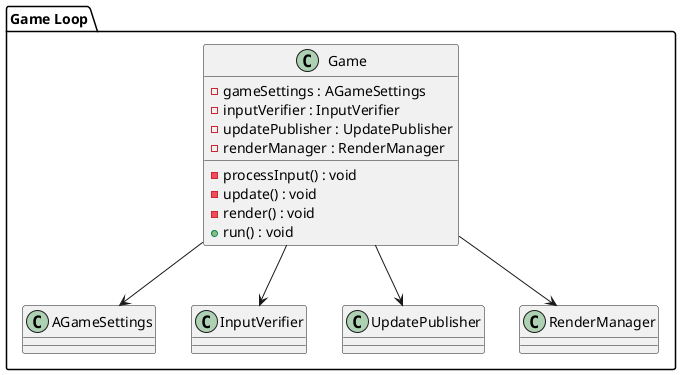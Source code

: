 @startuml
package "Game Loop" {
  class Game {
    -gameSettings : AGameSettings
    -inputVerifier : InputVerifier
    -updatePublisher : UpdatePublisher
    -renderManager : RenderManager

    -processInput() : void
    -update() : void
    -render() : void
    +run() : void
  }

  Game --> AGameSettings
  Game --> InputVerifier
  Game --> UpdatePublisher
  Game --> RenderManager
}
@enduml
